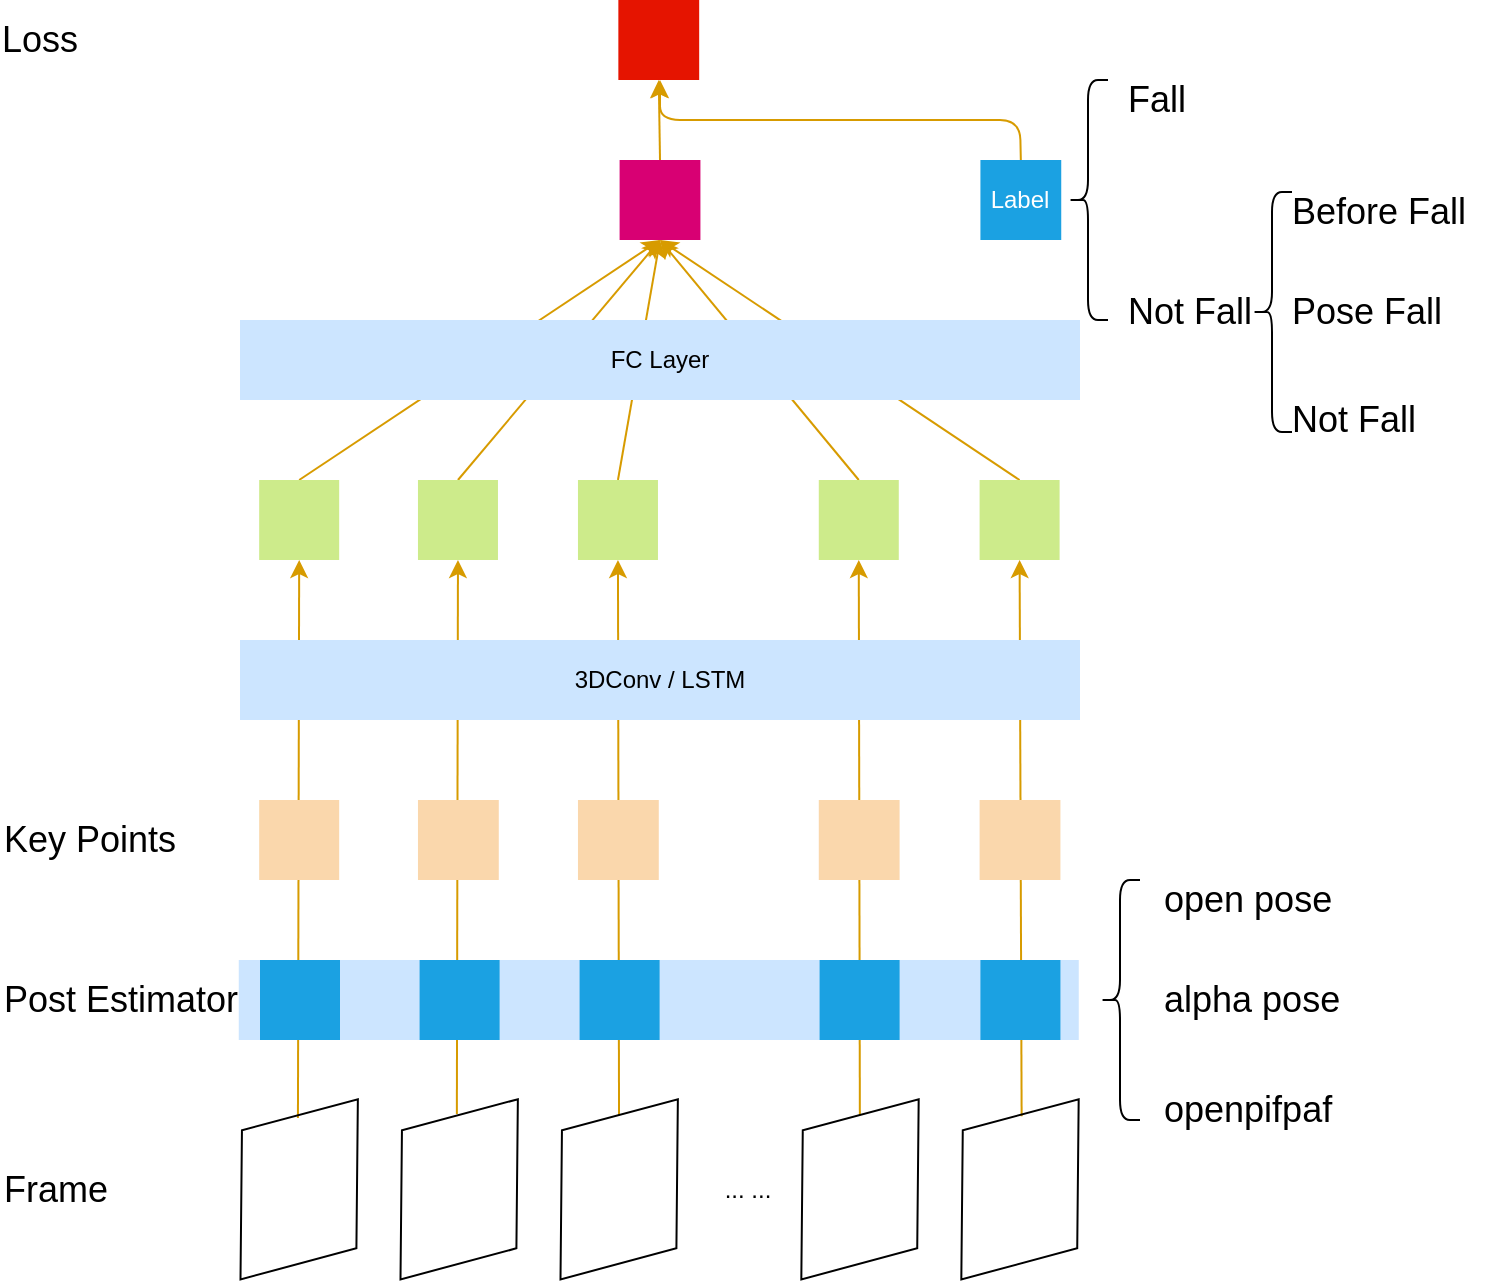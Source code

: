 <mxfile version="14.4.5" type="github">
  <diagram id="5MkGMv6Y1HEqlNQxMuo1" name="Page-1">
    <mxGraphModel dx="1108" dy="716" grid="1" gridSize="10" guides="1" tooltips="1" connect="1" arrows="1" fold="1" page="1" pageScale="1" pageWidth="827" pageHeight="1169" math="0" shadow="0">
      <root>
        <mxCell id="0" />
        <mxCell id="1" parent="0" />
        <mxCell id="BxkjBt4UmG9wIrMvEC-U-59" value="" style="rounded=0;whiteSpace=wrap;html=1;fillColor=#cce5ff;strokeColor=none;" vertex="1" parent="1">
          <mxGeometry x="199.38" y="520" width="420" height="40" as="geometry" />
        </mxCell>
        <mxCell id="BxkjBt4UmG9wIrMvEC-U-54" value="" style="endArrow=classic;html=1;fillColor=#ffe6cc;strokeColor=#d79b00;exitX=0.5;exitY=0;exitDx=0;exitDy=0;" edge="1" parent="1" source="BxkjBt4UmG9wIrMvEC-U-35">
          <mxGeometry width="50" height="50" relative="1" as="geometry">
            <mxPoint x="408.98" y="300" as="sourcePoint" />
            <mxPoint x="410" y="160" as="targetPoint" />
          </mxGeometry>
        </mxCell>
        <mxCell id="BxkjBt4UmG9wIrMvEC-U-53" value="" style="endArrow=classic;html=1;fillColor=#ffe6cc;strokeColor=#d79b00;exitX=0.5;exitY=0;exitDx=0;exitDy=0;entryX=0.5;entryY=1;entryDx=0;entryDy=0;" edge="1" parent="1" source="BxkjBt4UmG9wIrMvEC-U-34" target="BxkjBt4UmG9wIrMvEC-U-49">
          <mxGeometry width="50" height="50" relative="1" as="geometry">
            <mxPoint x="398.98" y="290" as="sourcePoint" />
            <mxPoint x="420" y="170" as="targetPoint" />
          </mxGeometry>
        </mxCell>
        <mxCell id="BxkjBt4UmG9wIrMvEC-U-52" value="" style="endArrow=classic;html=1;fillColor=#ffe6cc;strokeColor=#d79b00;exitX=0.5;exitY=0;exitDx=0;exitDy=0;" edge="1" parent="1" source="BxkjBt4UmG9wIrMvEC-U-33">
          <mxGeometry width="50" height="50" relative="1" as="geometry">
            <mxPoint x="610" y="190" as="sourcePoint" />
            <mxPoint x="410" y="160" as="targetPoint" />
          </mxGeometry>
        </mxCell>
        <mxCell id="BxkjBt4UmG9wIrMvEC-U-51" value="" style="endArrow=classic;html=1;exitX=0.5;exitY=0;exitDx=0;exitDy=0;fillColor=#ffe6cc;strokeColor=#d79b00;" edge="1" parent="1" source="BxkjBt4UmG9wIrMvEC-U-32">
          <mxGeometry width="50" height="50" relative="1" as="geometry">
            <mxPoint x="239.59" y="290" as="sourcePoint" />
            <mxPoint x="410" y="160" as="targetPoint" />
          </mxGeometry>
        </mxCell>
        <mxCell id="BxkjBt4UmG9wIrMvEC-U-50" value="" style="endArrow=classic;html=1;exitX=0.5;exitY=0;exitDx=0;exitDy=0;entryX=0.5;entryY=1;entryDx=0;entryDy=0;fillColor=#ffe6cc;strokeColor=#d79b00;" edge="1" parent="1" source="BxkjBt4UmG9wIrMvEC-U-28" target="BxkjBt4UmG9wIrMvEC-U-49">
          <mxGeometry width="50" height="50" relative="1" as="geometry">
            <mxPoint x="238.975" y="608.976" as="sourcePoint" />
            <mxPoint x="239.59" y="330" as="targetPoint" />
          </mxGeometry>
        </mxCell>
        <mxCell id="BxkjBt4UmG9wIrMvEC-U-38" value="" style="endArrow=classic;html=1;exitX=0.608;exitY=-0.011;exitDx=0;exitDy=0;exitPerimeter=0;entryX=0.5;entryY=1;entryDx=0;entryDy=0;fillColor=#ffe6cc;strokeColor=#d79b00;" edge="1" parent="1" source="BxkjBt4UmG9wIrMvEC-U-5" target="BxkjBt4UmG9wIrMvEC-U-32">
          <mxGeometry width="50" height="50" relative="1" as="geometry">
            <mxPoint x="238.975" y="608.976" as="sourcePoint" />
            <mxPoint x="240" y="290" as="targetPoint" />
          </mxGeometry>
        </mxCell>
        <mxCell id="BxkjBt4UmG9wIrMvEC-U-39" value="" style="endArrow=classic;html=1;entryX=0.5;entryY=1;entryDx=0;entryDy=0;fillColor=#ffe6cc;strokeColor=#d79b00;" edge="1" parent="1" source="BxkjBt4UmG9wIrMvEC-U-6" target="BxkjBt4UmG9wIrMvEC-U-33">
          <mxGeometry width="50" height="50" relative="1" as="geometry">
            <mxPoint x="248.975" y="618.976" as="sourcePoint" />
            <mxPoint x="250" y="300" as="targetPoint" />
          </mxGeometry>
        </mxCell>
        <mxCell id="BxkjBt4UmG9wIrMvEC-U-40" value="" style="endArrow=classic;html=1;entryX=0.5;entryY=1;entryDx=0;entryDy=0;fillColor=#ffe6cc;strokeColor=#d79b00;" edge="1" parent="1" source="BxkjBt4UmG9wIrMvEC-U-7" target="BxkjBt4UmG9wIrMvEC-U-34">
          <mxGeometry width="50" height="50" relative="1" as="geometry">
            <mxPoint x="258.975" y="628.976" as="sourcePoint" />
            <mxPoint x="260" y="310" as="targetPoint" />
          </mxGeometry>
        </mxCell>
        <mxCell id="BxkjBt4UmG9wIrMvEC-U-41" value="" style="endArrow=classic;html=1;exitX=0.628;exitY=0.012;exitDx=0;exitDy=0;exitPerimeter=0;entryX=0.5;entryY=1;entryDx=0;entryDy=0;fillColor=#ffe6cc;strokeColor=#d79b00;" edge="1" parent="1" source="BxkjBt4UmG9wIrMvEC-U-8" target="BxkjBt4UmG9wIrMvEC-U-35">
          <mxGeometry width="50" height="50" relative="1" as="geometry">
            <mxPoint x="268.975" y="638.976" as="sourcePoint" />
            <mxPoint x="270" y="320" as="targetPoint" />
          </mxGeometry>
        </mxCell>
        <mxCell id="BxkjBt4UmG9wIrMvEC-U-37" value="" style="endArrow=classic;html=1;exitX=0.608;exitY=0.018;exitDx=0;exitDy=0;exitPerimeter=0;entryX=0.5;entryY=1;entryDx=0;entryDy=0;fillColor=#ffe6cc;strokeColor=#d79b00;" edge="1" parent="1" source="BxkjBt4UmG9wIrMvEC-U-3" target="BxkjBt4UmG9wIrMvEC-U-28">
          <mxGeometry width="50" height="50" relative="1" as="geometry">
            <mxPoint x="260" y="450" as="sourcePoint" />
            <mxPoint x="310" y="400" as="targetPoint" />
          </mxGeometry>
        </mxCell>
        <mxCell id="BxkjBt4UmG9wIrMvEC-U-3" value="" style="shape=parallelogram;perimeter=parallelogramPerimeter;whiteSpace=wrap;html=1;fixedSize=1;fillColor=none;rotation=-15;" vertex="1" parent="1">
          <mxGeometry x="189.59" y="598.74" width="80" height="71.83" as="geometry" />
        </mxCell>
        <mxCell id="BxkjBt4UmG9wIrMvEC-U-5" value="" style="shape=parallelogram;perimeter=parallelogramPerimeter;whiteSpace=wrap;html=1;fixedSize=1;fillColor=none;rotation=-15;" vertex="1" parent="1">
          <mxGeometry x="269.59" y="598.74" width="80" height="71.83" as="geometry" />
        </mxCell>
        <mxCell id="BxkjBt4UmG9wIrMvEC-U-6" value="" style="shape=parallelogram;perimeter=parallelogramPerimeter;whiteSpace=wrap;html=1;fixedSize=1;fillColor=none;rotation=-15;" vertex="1" parent="1">
          <mxGeometry x="349.59" y="598.74" width="80" height="71.83" as="geometry" />
        </mxCell>
        <mxCell id="BxkjBt4UmG9wIrMvEC-U-7" value="" style="shape=parallelogram;perimeter=parallelogramPerimeter;whiteSpace=wrap;html=1;fixedSize=1;fillColor=none;rotation=-15;" vertex="1" parent="1">
          <mxGeometry x="470" y="598.74" width="80" height="71.83" as="geometry" />
        </mxCell>
        <mxCell id="BxkjBt4UmG9wIrMvEC-U-8" value="" style="shape=parallelogram;perimeter=parallelogramPerimeter;whiteSpace=wrap;html=1;fixedSize=1;fillColor=none;rotation=-15;" vertex="1" parent="1">
          <mxGeometry x="550" y="598.74" width="80" height="71.83" as="geometry" />
        </mxCell>
        <mxCell id="BxkjBt4UmG9wIrMvEC-U-9" value="... ..." style="text;html=1;strokeColor=none;fillColor=none;align=center;verticalAlign=middle;whiteSpace=wrap;rounded=0;" vertex="1" parent="1">
          <mxGeometry x="434" y="624.65" width="40" height="20" as="geometry" />
        </mxCell>
        <mxCell id="BxkjBt4UmG9wIrMvEC-U-10" value="" style="rounded=0;whiteSpace=wrap;html=1;fillColor=#1ba1e2;fontColor=#ffffff;strokeColor=none;" vertex="1" parent="1">
          <mxGeometry x="210" y="520" width="40" height="40" as="geometry" />
        </mxCell>
        <mxCell id="BxkjBt4UmG9wIrMvEC-U-18" value="&lt;font style=&quot;font-size: 18px;&quot;&gt;Frame&lt;/font&gt;" style="text;html=1;strokeColor=none;fillColor=none;align=left;verticalAlign=middle;whiteSpace=wrap;rounded=0;fontSize=18;" vertex="1" parent="1">
          <mxGeometry x="80" y="624.65" width="60" height="20" as="geometry" />
        </mxCell>
        <mxCell id="BxkjBt4UmG9wIrMvEC-U-20" value="&lt;font style=&quot;font-size: 18px&quot;&gt;Post Estimator&lt;/font&gt;" style="text;html=1;strokeColor=none;fillColor=none;align=left;verticalAlign=middle;whiteSpace=wrap;rounded=0;" vertex="1" parent="1">
          <mxGeometry x="80" y="530" width="120" height="20" as="geometry" />
        </mxCell>
        <mxCell id="BxkjBt4UmG9wIrMvEC-U-21" value="" style="rounded=0;whiteSpace=wrap;html=1;fillColor=#fad7ac;strokeColor=none;" vertex="1" parent="1">
          <mxGeometry x="209.59" y="440" width="40" height="40" as="geometry" />
        </mxCell>
        <mxCell id="BxkjBt4UmG9wIrMvEC-U-22" value="&lt;font style=&quot;font-size: 18px&quot;&gt;Key Points&lt;/font&gt;" style="text;html=1;strokeColor=none;fillColor=none;align=left;verticalAlign=middle;whiteSpace=wrap;rounded=0;" vertex="1" parent="1">
          <mxGeometry x="80" y="450" width="90" height="20" as="geometry" />
        </mxCell>
        <mxCell id="BxkjBt4UmG9wIrMvEC-U-23" value="" style="rounded=0;whiteSpace=wrap;html=1;fillColor=#fad7ac;strokeColor=none;" vertex="1" parent="1">
          <mxGeometry x="288.98" y="440" width="40.41" height="40" as="geometry" />
        </mxCell>
        <mxCell id="BxkjBt4UmG9wIrMvEC-U-27" value="3DConv / LSTM" style="rounded=0;whiteSpace=wrap;html=1;fillColor=#cce5ff;strokeColor=none;" vertex="1" parent="1">
          <mxGeometry x="200" y="360" width="420" height="40" as="geometry" />
        </mxCell>
        <mxCell id="BxkjBt4UmG9wIrMvEC-U-28" value="" style="rounded=0;whiteSpace=wrap;html=1;fillColor=#cdeb8b;strokeColor=none;" vertex="1" parent="1">
          <mxGeometry x="209.59" y="280" width="40" height="40" as="geometry" />
        </mxCell>
        <mxCell id="BxkjBt4UmG9wIrMvEC-U-29" value="" style="rounded=0;whiteSpace=wrap;html=1;fillColor=#fad7ac;strokeColor=none;" vertex="1" parent="1">
          <mxGeometry x="368.98" y="440" width="40.41" height="40" as="geometry" />
        </mxCell>
        <mxCell id="BxkjBt4UmG9wIrMvEC-U-30" value="" style="rounded=0;whiteSpace=wrap;html=1;fillColor=#fad7ac;strokeColor=none;" vertex="1" parent="1">
          <mxGeometry x="489.39" y="440" width="40.41" height="40" as="geometry" />
        </mxCell>
        <mxCell id="BxkjBt4UmG9wIrMvEC-U-31" value="" style="rounded=0;whiteSpace=wrap;html=1;fillColor=#fad7ac;strokeColor=none;" vertex="1" parent="1">
          <mxGeometry x="569.8" y="440" width="40.41" height="40" as="geometry" />
        </mxCell>
        <mxCell id="BxkjBt4UmG9wIrMvEC-U-32" value="" style="rounded=0;whiteSpace=wrap;html=1;fillColor=#cdeb8b;strokeColor=none;" vertex="1" parent="1">
          <mxGeometry x="288.98" y="280" width="40" height="40" as="geometry" />
        </mxCell>
        <mxCell id="BxkjBt4UmG9wIrMvEC-U-33" value="" style="rounded=0;whiteSpace=wrap;html=1;fillColor=#cdeb8b;strokeColor=none;" vertex="1" parent="1">
          <mxGeometry x="368.98" y="280" width="40" height="40" as="geometry" />
        </mxCell>
        <mxCell id="BxkjBt4UmG9wIrMvEC-U-34" value="" style="rounded=0;whiteSpace=wrap;html=1;fillColor=#cdeb8b;strokeColor=none;" vertex="1" parent="1">
          <mxGeometry x="489.39" y="280" width="40" height="40" as="geometry" />
        </mxCell>
        <mxCell id="BxkjBt4UmG9wIrMvEC-U-35" value="" style="rounded=0;whiteSpace=wrap;html=1;fillColor=#cdeb8b;strokeColor=none;" vertex="1" parent="1">
          <mxGeometry x="569.8" y="280" width="40" height="40" as="geometry" />
        </mxCell>
        <mxCell id="BxkjBt4UmG9wIrMvEC-U-36" value="FC Layer" style="rounded=0;whiteSpace=wrap;html=1;fillColor=#cce5ff;strokeColor=none;" vertex="1" parent="1">
          <mxGeometry x="200" y="200" width="420" height="40" as="geometry" />
        </mxCell>
        <mxCell id="BxkjBt4UmG9wIrMvEC-U-43" value="" style="rounded=0;whiteSpace=wrap;html=1;fillColor=#1ba1e2;fontColor=#ffffff;strokeColor=none;" vertex="1" parent="1">
          <mxGeometry x="289.8" y="520" width="40" height="40" as="geometry" />
        </mxCell>
        <mxCell id="BxkjBt4UmG9wIrMvEC-U-45" value="" style="rounded=0;whiteSpace=wrap;html=1;fillColor=#1ba1e2;fontColor=#ffffff;strokeColor=none;" vertex="1" parent="1">
          <mxGeometry x="369.8" y="520" width="40" height="40" as="geometry" />
        </mxCell>
        <mxCell id="BxkjBt4UmG9wIrMvEC-U-46" value="" style="rounded=0;whiteSpace=wrap;html=1;fillColor=#1ba1e2;fontColor=#ffffff;strokeColor=none;" vertex="1" parent="1">
          <mxGeometry x="489.8" y="520" width="40" height="40" as="geometry" />
        </mxCell>
        <mxCell id="BxkjBt4UmG9wIrMvEC-U-47" value="" style="rounded=0;whiteSpace=wrap;html=1;fillColor=#1ba1e2;fontColor=#ffffff;strokeColor=none;" vertex="1" parent="1">
          <mxGeometry x="570.21" y="520" width="40" height="40" as="geometry" />
        </mxCell>
        <mxCell id="BxkjBt4UmG9wIrMvEC-U-48" value="Label" style="rounded=0;whiteSpace=wrap;html=1;fillColor=#1ba1e2;fontColor=#ffffff;strokeColor=none;" vertex="1" parent="1">
          <mxGeometry x="570.21" y="120" width="40.41" height="40" as="geometry" />
        </mxCell>
        <mxCell id="BxkjBt4UmG9wIrMvEC-U-49" value="" style="rounded=0;whiteSpace=wrap;html=1;fillColor=#d80073;fontColor=#ffffff;strokeColor=none;" vertex="1" parent="1">
          <mxGeometry x="389.8" y="120" width="40.41" height="40" as="geometry" />
        </mxCell>
        <mxCell id="BxkjBt4UmG9wIrMvEC-U-55" value="" style="rounded=0;whiteSpace=wrap;html=1;fillColor=#e51400;fontColor=#ffffff;strokeColor=none;" vertex="1" parent="1">
          <mxGeometry x="389.18" y="40" width="40.41" height="40" as="geometry" />
        </mxCell>
        <mxCell id="BxkjBt4UmG9wIrMvEC-U-56" value="&lt;font style=&quot;font-size: 18px&quot;&gt;Loss&lt;/font&gt;" style="text;html=1;strokeColor=none;fillColor=none;align=center;verticalAlign=middle;whiteSpace=wrap;rounded=0;" vertex="1" parent="1">
          <mxGeometry x="80" y="50" width="40" height="20" as="geometry" />
        </mxCell>
        <mxCell id="BxkjBt4UmG9wIrMvEC-U-57" value="" style="endArrow=classic;html=1;exitX=0.5;exitY=0;exitDx=0;exitDy=0;entryX=0.5;entryY=1;entryDx=0;entryDy=0;fillColor=#ffe6cc;strokeColor=#d79b00;" edge="1" parent="1" source="BxkjBt4UmG9wIrMvEC-U-49" target="BxkjBt4UmG9wIrMvEC-U-55">
          <mxGeometry width="50" height="50" relative="1" as="geometry">
            <mxPoint x="239.59" y="290" as="sourcePoint" />
            <mxPoint x="420.005" y="170" as="targetPoint" />
          </mxGeometry>
        </mxCell>
        <mxCell id="BxkjBt4UmG9wIrMvEC-U-58" value="" style="endArrow=classic;html=1;exitX=0.5;exitY=0;exitDx=0;exitDy=0;fillColor=#ffe6cc;strokeColor=#d79b00;" edge="1" parent="1" source="BxkjBt4UmG9wIrMvEC-U-48">
          <mxGeometry width="50" height="50" relative="1" as="geometry">
            <mxPoint x="420.005" y="130" as="sourcePoint" />
            <mxPoint x="410" y="80" as="targetPoint" />
            <Array as="points">
              <mxPoint x="590" y="100" />
              <mxPoint x="410" y="100" />
            </Array>
          </mxGeometry>
        </mxCell>
        <mxCell id="BxkjBt4UmG9wIrMvEC-U-62" value="" style="shape=curlyBracket;whiteSpace=wrap;html=1;rounded=1;fillColor=none;" vertex="1" parent="1">
          <mxGeometry x="630" y="480" width="20" height="120" as="geometry" />
        </mxCell>
        <mxCell id="BxkjBt4UmG9wIrMvEC-U-65" value="&lt;font style=&quot;font-size: 18px&quot;&gt;open pose&lt;/font&gt;" style="text;html=1;strokeColor=none;fillColor=none;align=left;verticalAlign=middle;whiteSpace=wrap;rounded=0;" vertex="1" parent="1">
          <mxGeometry x="660" y="480" width="90" height="20" as="geometry" />
        </mxCell>
        <mxCell id="BxkjBt4UmG9wIrMvEC-U-66" value="&lt;font style=&quot;font-size: 18px&quot;&gt;alpha pose&lt;/font&gt;" style="text;html=1;strokeColor=none;fillColor=none;align=left;verticalAlign=middle;whiteSpace=wrap;rounded=0;" vertex="1" parent="1">
          <mxGeometry x="660" y="530" width="100" height="20" as="geometry" />
        </mxCell>
        <mxCell id="BxkjBt4UmG9wIrMvEC-U-67" value="&lt;font style=&quot;font-size: 18px&quot;&gt;openpifpaf&lt;/font&gt;" style="text;html=1;strokeColor=none;fillColor=none;align=left;verticalAlign=middle;whiteSpace=wrap;rounded=0;" vertex="1" parent="1">
          <mxGeometry x="660" y="585" width="100" height="20" as="geometry" />
        </mxCell>
        <mxCell id="BxkjBt4UmG9wIrMvEC-U-68" value="" style="shape=curlyBracket;whiteSpace=wrap;html=1;rounded=1;fillColor=none;" vertex="1" parent="1">
          <mxGeometry x="614" y="80" width="20" height="120" as="geometry" />
        </mxCell>
        <mxCell id="BxkjBt4UmG9wIrMvEC-U-69" value="&lt;font style=&quot;font-size: 18px&quot;&gt;Fall&amp;nbsp;&lt;/font&gt;" style="text;html=1;strokeColor=none;fillColor=none;align=left;verticalAlign=middle;whiteSpace=wrap;rounded=0;" vertex="1" parent="1">
          <mxGeometry x="642" y="80" width="90" height="20" as="geometry" />
        </mxCell>
        <mxCell id="BxkjBt4UmG9wIrMvEC-U-70" value="&lt;font style=&quot;font-size: 18px&quot;&gt;Not Fall&amp;nbsp;&lt;/font&gt;" style="text;html=1;strokeColor=none;fillColor=none;align=left;verticalAlign=middle;whiteSpace=wrap;rounded=0;" vertex="1" parent="1">
          <mxGeometry x="642" y="186" width="78" height="20" as="geometry" />
        </mxCell>
        <mxCell id="BxkjBt4UmG9wIrMvEC-U-71" value="" style="shape=curlyBracket;whiteSpace=wrap;html=1;rounded=1;fillColor=none;" vertex="1" parent="1">
          <mxGeometry x="706" y="136" width="20" height="120" as="geometry" />
        </mxCell>
        <mxCell id="BxkjBt4UmG9wIrMvEC-U-72" value="&lt;font style=&quot;font-size: 18px&quot;&gt;Not Fall&amp;nbsp;&lt;/font&gt;" style="text;html=1;strokeColor=none;fillColor=none;align=left;verticalAlign=middle;whiteSpace=wrap;rounded=0;" vertex="1" parent="1">
          <mxGeometry x="724" y="240" width="80" height="20" as="geometry" />
        </mxCell>
        <mxCell id="BxkjBt4UmG9wIrMvEC-U-74" value="&lt;font style=&quot;font-size: 18px&quot;&gt;Before Fall&amp;nbsp;&lt;/font&gt;" style="text;html=1;strokeColor=none;fillColor=none;align=left;verticalAlign=middle;whiteSpace=wrap;rounded=0;" vertex="1" parent="1">
          <mxGeometry x="724" y="136" width="103" height="20" as="geometry" />
        </mxCell>
        <mxCell id="BxkjBt4UmG9wIrMvEC-U-76" value="&lt;font style=&quot;font-size: 18px&quot;&gt;Pose Fall&amp;nbsp;&lt;/font&gt;" style="text;html=1;strokeColor=none;fillColor=none;align=left;verticalAlign=middle;whiteSpace=wrap;rounded=0;" vertex="1" parent="1">
          <mxGeometry x="724" y="186" width="103" height="20" as="geometry" />
        </mxCell>
      </root>
    </mxGraphModel>
  </diagram>
</mxfile>
